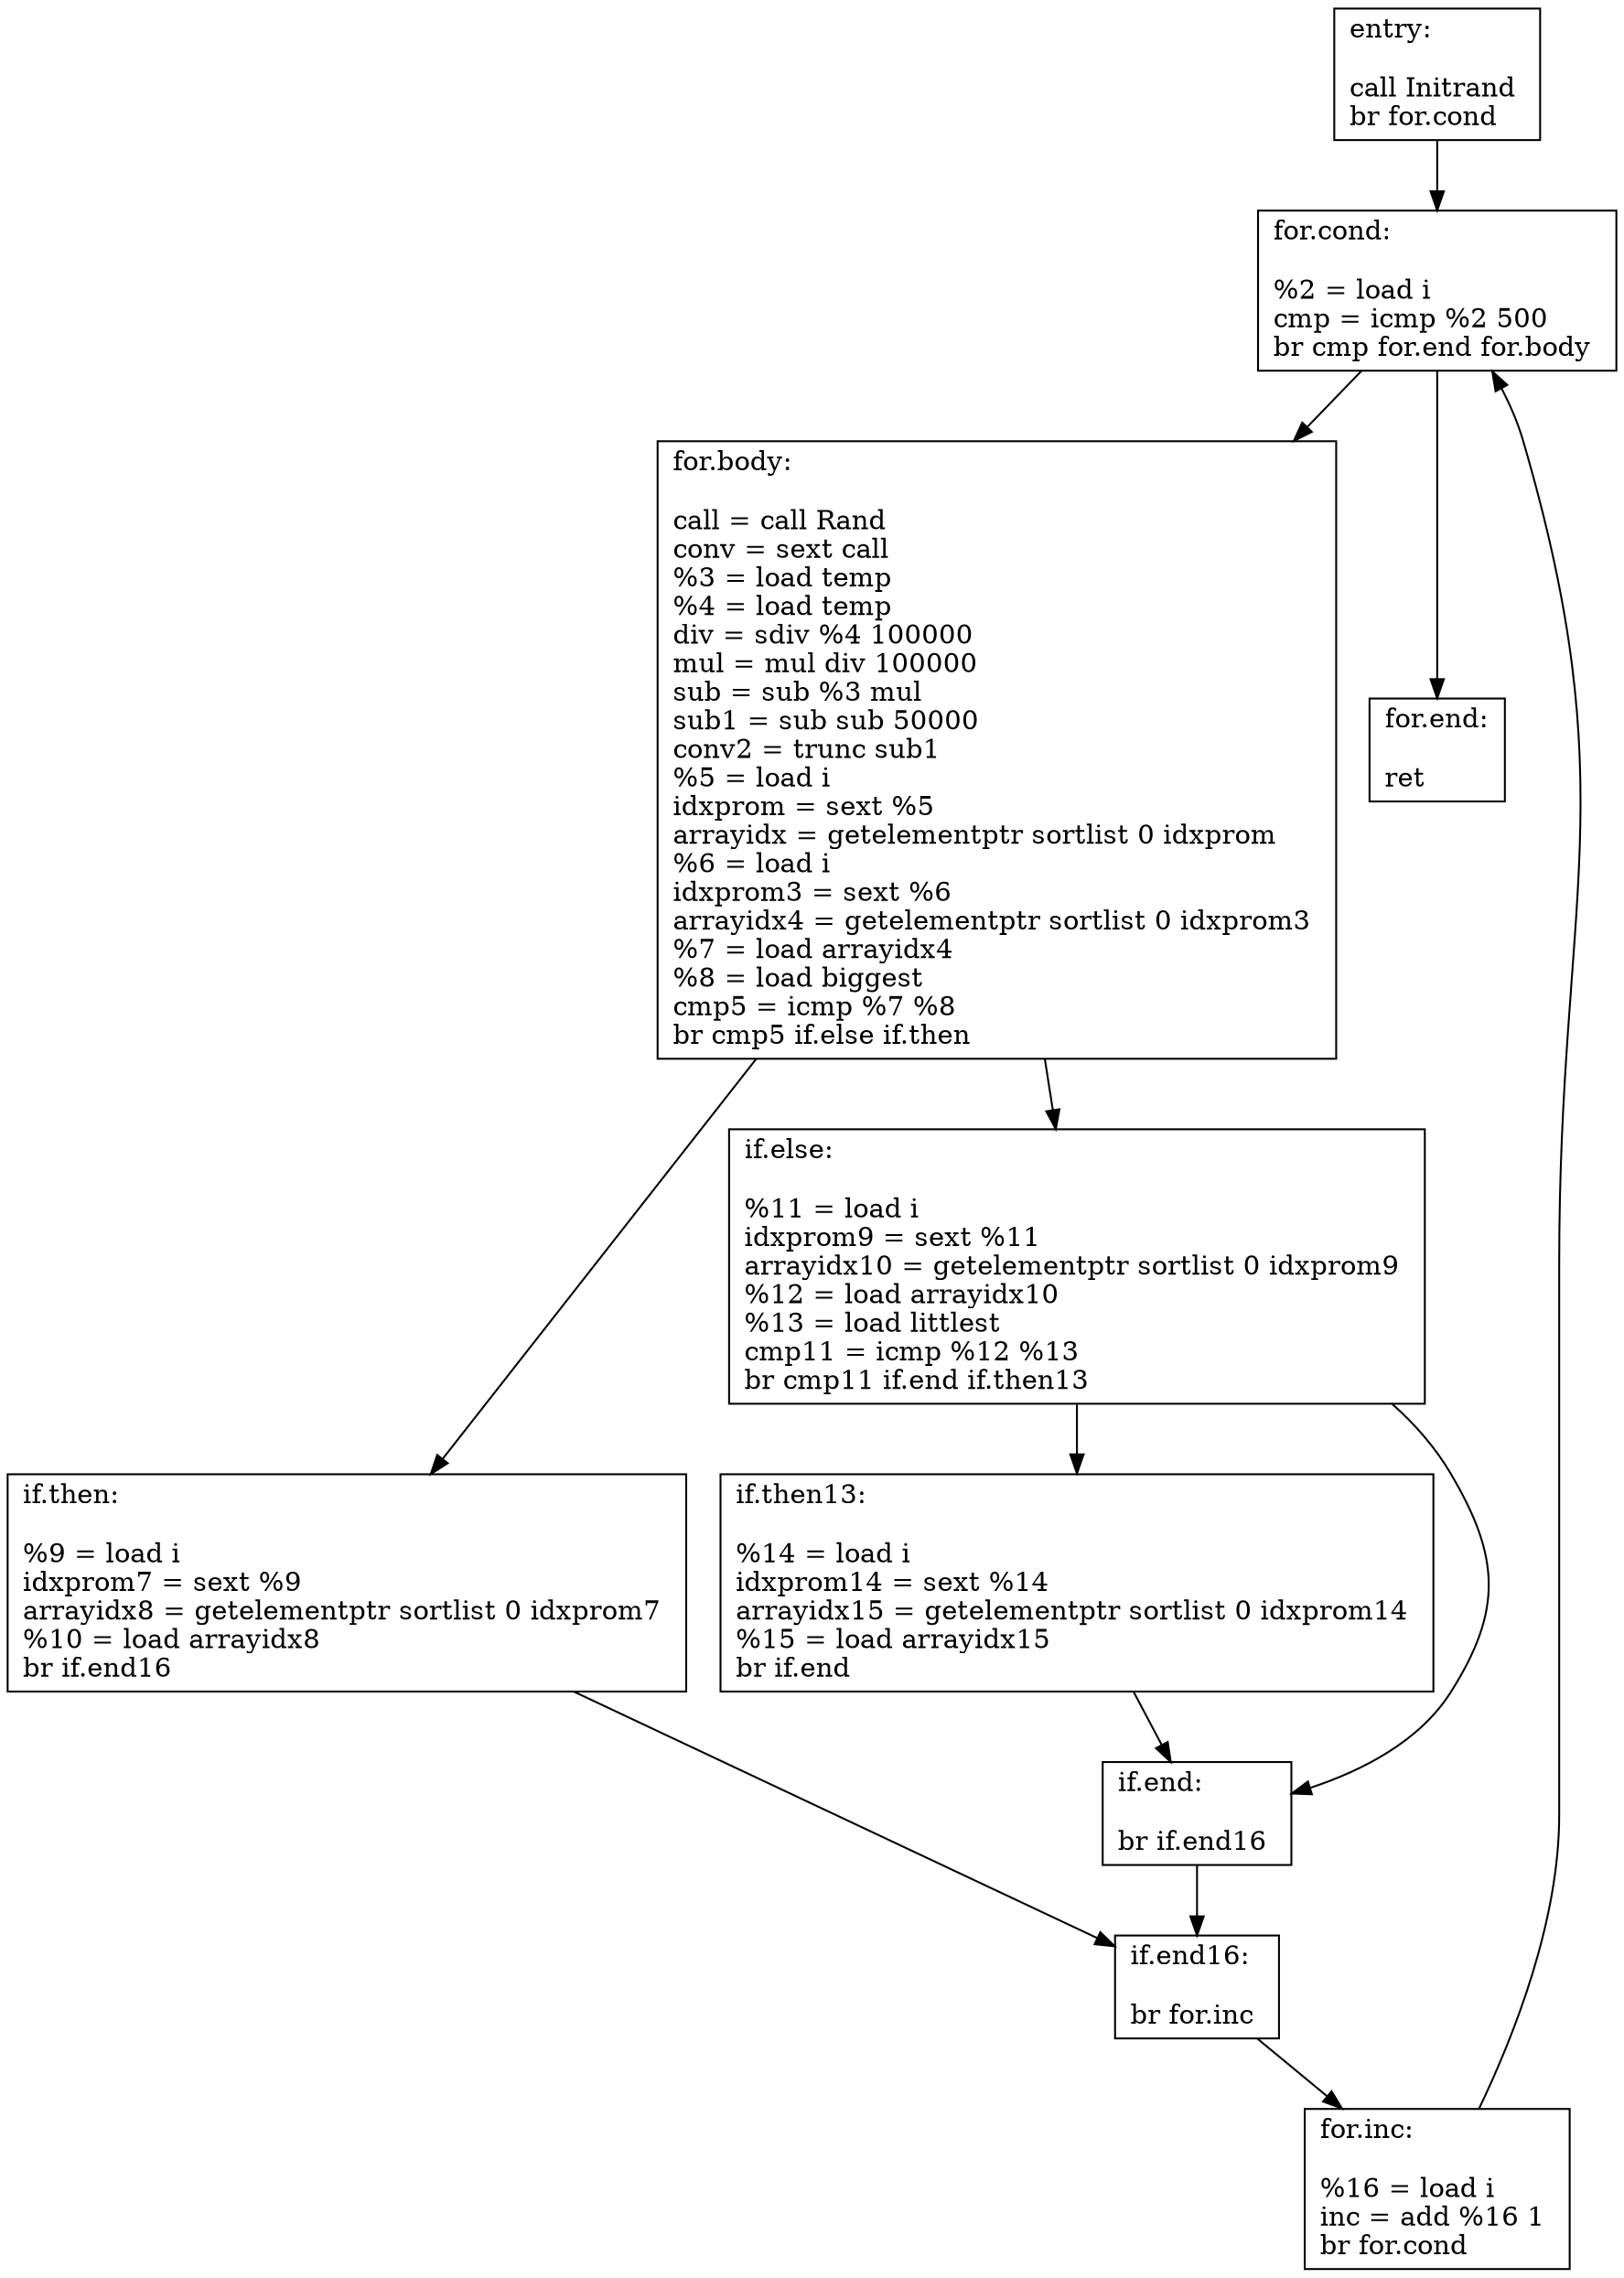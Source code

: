 digraph "CFG for 'bInitarr' function" {
	entry[shape=record,
		label="{entry:\l\l
			call Initrand \l
			br for.cond \l
		}"
	];
	entry -> forcond;
	forcond[shape=record,
		label="{for.cond:\l\l
			%2 = load i \l
			cmp = icmp %2 500 \l
			br cmp for.end for.body \l
		}"
	];
	forcond -> forbody;
	forcond -> forend;
	forbody[shape=record,
		label="{for.body:\l\l
			call = call Rand \l
			conv = sext call \l
			%3 = load temp \l
			%4 = load temp \l
			div = sdiv %4 100000 \l
			mul = mul div 100000 \l
			sub = sub %3 mul \l
			sub1 = sub sub 50000 \l
			conv2 = trunc sub1 \l
			%5 = load i \l
			idxprom = sext %5 \l
			arrayidx = getelementptr sortlist 0 idxprom \l
			%6 = load i \l
			idxprom3 = sext %6 \l
			arrayidx4 = getelementptr sortlist 0 idxprom3 \l
			%7 = load arrayidx4 \l
			%8 = load biggest \l
			cmp5 = icmp %7 %8 \l
			br cmp5 if.else if.then \l
		}"
	];
	forbody -> ifthen;
	forbody -> ifelse;
	ifthen[shape=record,
		label="{if.then:\l\l
			%9 = load i \l
			idxprom7 = sext %9 \l
			arrayidx8 = getelementptr sortlist 0 idxprom7 \l
			%10 = load arrayidx8 \l
			br if.end16 \l
		}"
	];
	ifthen -> ifend16;
	ifelse[shape=record,
		label="{if.else:\l\l
			%11 = load i \l
			idxprom9 = sext %11 \l
			arrayidx10 = getelementptr sortlist 0 idxprom9 \l
			%12 = load arrayidx10 \l
			%13 = load littlest \l
			cmp11 = icmp %12 %13 \l
			br cmp11 if.end if.then13 \l
		}"
	];
	ifelse -> ifthen13;
	ifelse -> ifend;
	ifthen13[shape=record,
		label="{if.then13:\l\l
			%14 = load i \l
			idxprom14 = sext %14 \l
			arrayidx15 = getelementptr sortlist 0 idxprom14 \l
			%15 = load arrayidx15 \l
			br if.end \l
		}"
	];
	ifthen13 -> ifend;
	ifend[shape=record,
		label="{if.end:\l\l
			br if.end16 \l
		}"
	];
	ifend -> ifend16;
	ifend16[shape=record,
		label="{if.end16:\l\l
			br for.inc \l
		}"
	];
	ifend16 -> forinc;
	forinc[shape=record,
		label="{for.inc:\l\l
			%16 = load i \l
			inc = add %16 1 \l
			br for.cond \l
		}"
	];
	forinc -> forcond;
	forend[shape=record,
		label="{for.end:\l\l
			ret \l
		}"
	];
}

